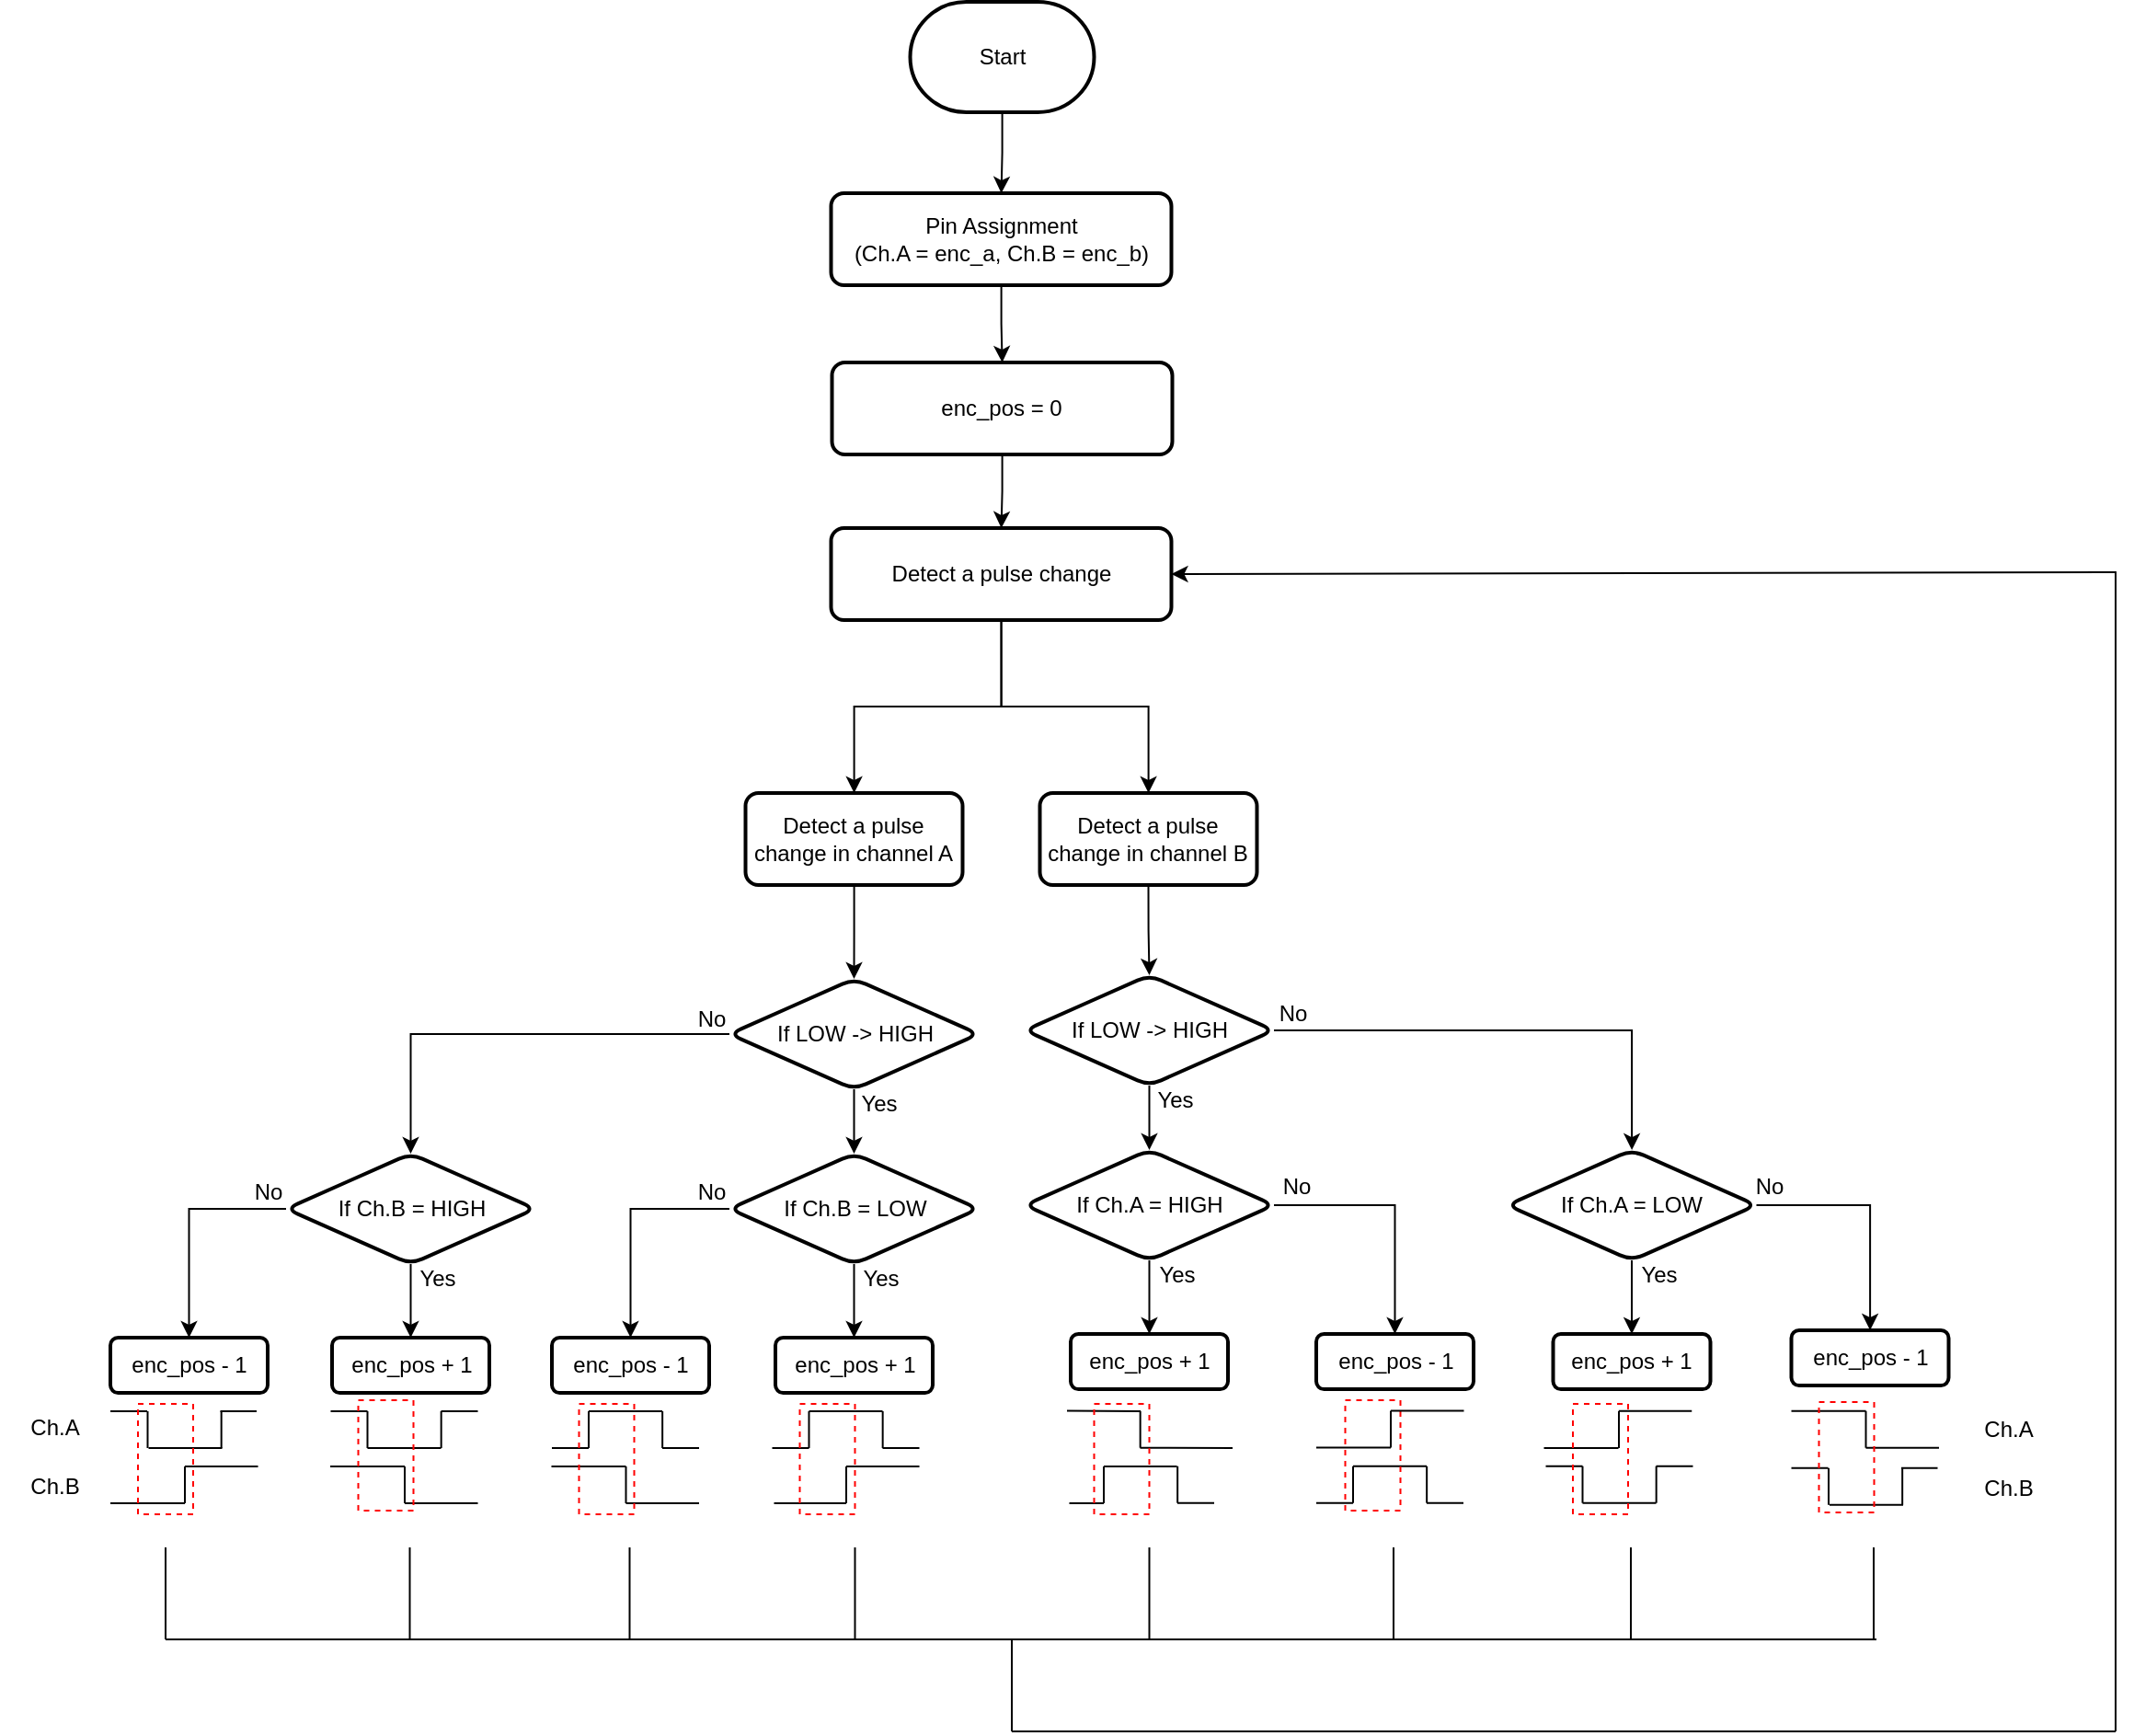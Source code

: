 <mxfile version="20.2.3" type="device"><diagram id="sDw49PolsXItmQK20ZOK" name="Page-1"><mxGraphModel dx="2722" dy="1387" grid="1" gridSize="10" guides="1" tooltips="1" connect="1" arrows="1" fold="1" page="1" pageScale="1" pageWidth="670" pageHeight="730" math="0" shadow="0"><root><mxCell id="0"/><mxCell id="1" parent="0"/><mxCell id="Zo-17CyVmESknFV-1zH2-1" value="" style="edgeStyle=orthogonalEdgeStyle;rounded=0;orthogonalLoop=1;jettySize=auto;html=1;" edge="1" parent="1" source="Zo-17CyVmESknFV-1zH2-2" target="Zo-17CyVmESknFV-1zH2-3"><mxGeometry relative="1" as="geometry"/></mxCell><mxCell id="Zo-17CyVmESknFV-1zH2-2" value="Start" style="strokeWidth=2;html=1;shape=mxgraph.flowchart.terminator;whiteSpace=wrap;" vertex="1" parent="1"><mxGeometry x="-55.25" y="30" width="100" height="60" as="geometry"/></mxCell><mxCell id="Zo-17CyVmESknFV-1zH2-138" value="" style="edgeStyle=orthogonalEdgeStyle;rounded=0;orthogonalLoop=1;jettySize=auto;html=1;" edge="1" parent="1" source="Zo-17CyVmESknFV-1zH2-3" target="Zo-17CyVmESknFV-1zH2-137"><mxGeometry relative="1" as="geometry"/></mxCell><mxCell id="Zo-17CyVmESknFV-1zH2-3" value="Pin Assignment&lt;br&gt;(Ch.A = enc_a, Ch.B = enc_b)" style="rounded=1;whiteSpace=wrap;html=1;absoluteArcSize=1;arcSize=14;strokeWidth=2;" vertex="1" parent="1"><mxGeometry x="-98.25" y="134" width="185" height="50" as="geometry"/></mxCell><mxCell id="Zo-17CyVmESknFV-1zH2-10" value="" style="edgeStyle=orthogonalEdgeStyle;rounded=0;orthogonalLoop=1;jettySize=auto;html=1;" edge="1" parent="1" source="Zo-17CyVmESknFV-1zH2-4" target="Zo-17CyVmESknFV-1zH2-9"><mxGeometry relative="1" as="geometry"/></mxCell><mxCell id="Zo-17CyVmESknFV-1zH2-4" value="Detect a pulse change in channel A" style="rounded=1;whiteSpace=wrap;html=1;absoluteArcSize=1;arcSize=14;strokeWidth=2;" vertex="1" parent="1"><mxGeometry x="-144.75" y="460" width="118" height="50" as="geometry"/></mxCell><mxCell id="Zo-17CyVmESknFV-1zH2-133" style="edgeStyle=orthogonalEdgeStyle;rounded=0;orthogonalLoop=1;jettySize=auto;html=1;exitX=0.5;exitY=1;exitDx=0;exitDy=0;entryX=0.5;entryY=0;entryDx=0;entryDy=0;" edge="1" parent="1" source="Zo-17CyVmESknFV-1zH2-6" target="Zo-17CyVmESknFV-1zH2-77"><mxGeometry relative="1" as="geometry"/></mxCell><mxCell id="Zo-17CyVmESknFV-1zH2-6" value="Detect a pulse change in channel B" style="rounded=1;whiteSpace=wrap;html=1;absoluteArcSize=1;arcSize=14;strokeWidth=2;" vertex="1" parent="1"><mxGeometry x="15.25" y="460" width="118" height="50" as="geometry"/></mxCell><mxCell id="Zo-17CyVmESknFV-1zH2-14" value="" style="edgeStyle=orthogonalEdgeStyle;rounded=0;orthogonalLoop=1;jettySize=auto;html=1;" edge="1" parent="1" source="Zo-17CyVmESknFV-1zH2-9" target="Zo-17CyVmESknFV-1zH2-13"><mxGeometry relative="1" as="geometry"/></mxCell><mxCell id="Zo-17CyVmESknFV-1zH2-28" style="edgeStyle=orthogonalEdgeStyle;rounded=0;orthogonalLoop=1;jettySize=auto;html=1;exitX=0;exitY=0.5;exitDx=0;exitDy=0;" edge="1" parent="1" source="Zo-17CyVmESknFV-1zH2-9" target="Zo-17CyVmESknFV-1zH2-23"><mxGeometry relative="1" as="geometry"/></mxCell><mxCell id="Zo-17CyVmESknFV-1zH2-9" value="If LOW -&amp;gt; HIGH&lt;br&gt;" style="rhombus;whiteSpace=wrap;html=1;rounded=1;arcSize=14;strokeWidth=2;" vertex="1" parent="1"><mxGeometry x="-153.5" y="561" width="135.5" height="60" as="geometry"/></mxCell><mxCell id="Zo-17CyVmESknFV-1zH2-16" value="" style="edgeStyle=orthogonalEdgeStyle;rounded=0;orthogonalLoop=1;jettySize=auto;html=1;" edge="1" parent="1" source="Zo-17CyVmESknFV-1zH2-13" target="Zo-17CyVmESknFV-1zH2-15"><mxGeometry relative="1" as="geometry"/></mxCell><mxCell id="Zo-17CyVmESknFV-1zH2-18" style="edgeStyle=orthogonalEdgeStyle;rounded=0;orthogonalLoop=1;jettySize=auto;html=1;exitX=0;exitY=0.5;exitDx=0;exitDy=0;" edge="1" parent="1" source="Zo-17CyVmESknFV-1zH2-13" target="Zo-17CyVmESknFV-1zH2-17"><mxGeometry relative="1" as="geometry"/></mxCell><mxCell id="Zo-17CyVmESknFV-1zH2-13" value="If Ch.B = LOW" style="rhombus;whiteSpace=wrap;html=1;rounded=1;arcSize=14;strokeWidth=2;" vertex="1" parent="1"><mxGeometry x="-153.5" y="656" width="135.5" height="60" as="geometry"/></mxCell><mxCell id="Zo-17CyVmESknFV-1zH2-15" value="enc_pos + 1" style="whiteSpace=wrap;html=1;rounded=1;arcSize=14;strokeWidth=2;" vertex="1" parent="1"><mxGeometry x="-128.5" y="756" width="85.5" height="30" as="geometry"/></mxCell><mxCell id="Zo-17CyVmESknFV-1zH2-17" value="enc_pos - 1" style="whiteSpace=wrap;html=1;rounded=1;arcSize=14;strokeWidth=2;" vertex="1" parent="1"><mxGeometry x="-250" y="756" width="85.5" height="30" as="geometry"/></mxCell><mxCell id="Zo-17CyVmESknFV-1zH2-19" value="Yes" style="text;html=1;strokeColor=none;fillColor=none;align=center;verticalAlign=middle;whiteSpace=wrap;rounded=0;" vertex="1" parent="1"><mxGeometry x="-101" y="709" width="60" height="30" as="geometry"/></mxCell><mxCell id="Zo-17CyVmESknFV-1zH2-20" value="No" style="text;html=1;strokeColor=none;fillColor=none;align=center;verticalAlign=middle;whiteSpace=wrap;rounded=0;" vertex="1" parent="1"><mxGeometry x="-193.25" y="662" width="60" height="30" as="geometry"/></mxCell><mxCell id="Zo-17CyVmESknFV-1zH2-21" value="" style="edgeStyle=orthogonalEdgeStyle;rounded=0;orthogonalLoop=1;jettySize=auto;html=1;" edge="1" parent="1" source="Zo-17CyVmESknFV-1zH2-23" target="Zo-17CyVmESknFV-1zH2-24"><mxGeometry relative="1" as="geometry"/></mxCell><mxCell id="Zo-17CyVmESknFV-1zH2-22" style="edgeStyle=orthogonalEdgeStyle;rounded=0;orthogonalLoop=1;jettySize=auto;html=1;exitX=0;exitY=0.5;exitDx=0;exitDy=0;" edge="1" parent="1" source="Zo-17CyVmESknFV-1zH2-23" target="Zo-17CyVmESknFV-1zH2-25"><mxGeometry relative="1" as="geometry"/></mxCell><mxCell id="Zo-17CyVmESknFV-1zH2-23" value="If Ch.B = HIGH" style="rhombus;whiteSpace=wrap;html=1;rounded=1;arcSize=14;strokeWidth=2;" vertex="1" parent="1"><mxGeometry x="-394.5" y="656" width="135.5" height="60" as="geometry"/></mxCell><mxCell id="Zo-17CyVmESknFV-1zH2-24" value="enc_pos + 1" style="whiteSpace=wrap;html=1;rounded=1;arcSize=14;strokeWidth=2;" vertex="1" parent="1"><mxGeometry x="-369.5" y="756" width="85.5" height="30" as="geometry"/></mxCell><mxCell id="Zo-17CyVmESknFV-1zH2-25" value="enc_pos - 1" style="whiteSpace=wrap;html=1;rounded=1;arcSize=14;strokeWidth=2;" vertex="1" parent="1"><mxGeometry x="-490" y="756" width="85.5" height="30" as="geometry"/></mxCell><mxCell id="Zo-17CyVmESknFV-1zH2-26" value="Yes" style="text;html=1;strokeColor=none;fillColor=none;align=center;verticalAlign=middle;whiteSpace=wrap;rounded=0;" vertex="1" parent="1"><mxGeometry x="-342" y="709" width="60" height="30" as="geometry"/></mxCell><mxCell id="Zo-17CyVmESknFV-1zH2-27" value="No" style="text;html=1;strokeColor=none;fillColor=none;align=center;verticalAlign=middle;whiteSpace=wrap;rounded=0;" vertex="1" parent="1"><mxGeometry x="-434.25" y="662" width="60" height="30" as="geometry"/></mxCell><mxCell id="Zo-17CyVmESknFV-1zH2-31" value="" style="endArrow=none;html=1;rounded=0;" edge="1" parent="1"><mxGeometry width="50" height="50" relative="1" as="geometry"><mxPoint x="-110.25" y="816" as="sourcePoint"/><mxPoint x="-110.25" y="796" as="targetPoint"/></mxGeometry></mxCell><mxCell id="Zo-17CyVmESknFV-1zH2-32" value="" style="endArrow=none;html=1;rounded=0;" edge="1" parent="1"><mxGeometry width="50" height="50" relative="1" as="geometry"><mxPoint x="-70.25" y="796" as="sourcePoint"/><mxPoint x="-110.25" y="796" as="targetPoint"/></mxGeometry></mxCell><mxCell id="Zo-17CyVmESknFV-1zH2-33" value="Yes" style="text;html=1;strokeColor=none;fillColor=none;align=center;verticalAlign=middle;whiteSpace=wrap;rounded=0;" vertex="1" parent="1"><mxGeometry x="-102" y="614" width="60" height="30" as="geometry"/></mxCell><mxCell id="Zo-17CyVmESknFV-1zH2-34" value="No" style="text;html=1;strokeColor=none;fillColor=none;align=center;verticalAlign=middle;whiteSpace=wrap;rounded=0;" vertex="1" parent="1"><mxGeometry x="-193.25" y="568" width="60" height="30" as="geometry"/></mxCell><mxCell id="Zo-17CyVmESknFV-1zH2-35" value="" style="endArrow=none;html=1;rounded=0;" edge="1" parent="1"><mxGeometry width="50" height="50" relative="1" as="geometry"><mxPoint x="-130.25" y="816" as="sourcePoint"/><mxPoint x="-110.25" y="816" as="targetPoint"/></mxGeometry></mxCell><mxCell id="Zo-17CyVmESknFV-1zH2-36" value="" style="endArrow=none;html=1;rounded=0;" edge="1" parent="1"><mxGeometry width="50" height="50" relative="1" as="geometry"><mxPoint x="-90" y="846" as="sourcePoint"/><mxPoint x="-90" y="826" as="targetPoint"/></mxGeometry></mxCell><mxCell id="Zo-17CyVmESknFV-1zH2-37" value="" style="endArrow=none;html=1;rounded=0;" edge="1" parent="1"><mxGeometry width="50" height="50" relative="1" as="geometry"><mxPoint x="-50.25" y="826" as="sourcePoint"/><mxPoint x="-90" y="826" as="targetPoint"/></mxGeometry></mxCell><mxCell id="Zo-17CyVmESknFV-1zH2-38" value="" style="endArrow=none;html=1;rounded=0;" edge="1" parent="1"><mxGeometry width="50" height="50" relative="1" as="geometry"><mxPoint x="-129.25" y="846" as="sourcePoint"/><mxPoint x="-90" y="846" as="targetPoint"/></mxGeometry></mxCell><mxCell id="Zo-17CyVmESknFV-1zH2-39" value="" style="endArrow=none;html=1;rounded=0;" edge="1" parent="1"><mxGeometry width="50" height="50" relative="1" as="geometry"><mxPoint x="-70.17" y="816" as="sourcePoint"/><mxPoint x="-70.17" y="796" as="targetPoint"/></mxGeometry></mxCell><mxCell id="Zo-17CyVmESknFV-1zH2-40" value="" style="endArrow=none;html=1;rounded=0;" edge="1" parent="1"><mxGeometry width="50" height="50" relative="1" as="geometry"><mxPoint x="-70.25" y="816" as="sourcePoint"/><mxPoint x="-50.25" y="816" as="targetPoint"/></mxGeometry></mxCell><mxCell id="Zo-17CyVmESknFV-1zH2-44" value="" style="rounded=0;whiteSpace=wrap;html=1;dashed=1;strokeColor=#FF0000;fillColor=none;" vertex="1" parent="1"><mxGeometry x="-115.25" y="792" width="30" height="60" as="geometry"/></mxCell><mxCell id="Zo-17CyVmESknFV-1zH2-45" value="" style="endArrow=none;html=1;rounded=0;" edge="1" parent="1"><mxGeometry width="50" height="50" relative="1" as="geometry"><mxPoint x="-230" y="816.0" as="sourcePoint"/><mxPoint x="-230" y="796.0" as="targetPoint"/></mxGeometry></mxCell><mxCell id="Zo-17CyVmESknFV-1zH2-46" value="" style="endArrow=none;html=1;rounded=0;" edge="1" parent="1"><mxGeometry width="50" height="50" relative="1" as="geometry"><mxPoint x="-190" y="796.0" as="sourcePoint"/><mxPoint x="-230" y="796.0" as="targetPoint"/></mxGeometry></mxCell><mxCell id="Zo-17CyVmESknFV-1zH2-47" value="" style="endArrow=none;html=1;rounded=0;" edge="1" parent="1"><mxGeometry width="50" height="50" relative="1" as="geometry"><mxPoint x="-250" y="816.0" as="sourcePoint"/><mxPoint x="-230" y="816.0" as="targetPoint"/></mxGeometry></mxCell><mxCell id="Zo-17CyVmESknFV-1zH2-48" value="" style="endArrow=none;html=1;rounded=0;" edge="1" parent="1"><mxGeometry width="50" height="50" relative="1" as="geometry"><mxPoint x="-209.75" y="846.0" as="sourcePoint"/><mxPoint x="-209.75" y="826.0" as="targetPoint"/></mxGeometry></mxCell><mxCell id="Zo-17CyVmESknFV-1zH2-49" value="" style="endArrow=none;html=1;rounded=0;" edge="1" parent="1"><mxGeometry width="50" height="50" relative="1" as="geometry"><mxPoint x="-170" y="846.0" as="sourcePoint"/><mxPoint x="-209.75" y="846.0" as="targetPoint"/></mxGeometry></mxCell><mxCell id="Zo-17CyVmESknFV-1zH2-50" value="" style="endArrow=none;html=1;rounded=0;" edge="1" parent="1"><mxGeometry width="50" height="50" relative="1" as="geometry"><mxPoint x="-250.25" y="826" as="sourcePoint"/><mxPoint x="-209.75" y="826.0" as="targetPoint"/></mxGeometry></mxCell><mxCell id="Zo-17CyVmESknFV-1zH2-51" value="" style="endArrow=none;html=1;rounded=0;" edge="1" parent="1"><mxGeometry width="50" height="50" relative="1" as="geometry"><mxPoint x="-189.92" y="816.0" as="sourcePoint"/><mxPoint x="-189.92" y="796.0" as="targetPoint"/></mxGeometry></mxCell><mxCell id="Zo-17CyVmESknFV-1zH2-52" value="" style="endArrow=none;html=1;rounded=0;" edge="1" parent="1"><mxGeometry width="50" height="50" relative="1" as="geometry"><mxPoint x="-190" y="816.0" as="sourcePoint"/><mxPoint x="-170" y="816.0" as="targetPoint"/></mxGeometry></mxCell><mxCell id="Zo-17CyVmESknFV-1zH2-53" value="" style="rounded=0;whiteSpace=wrap;html=1;dashed=1;strokeColor=#FF0000;fillColor=none;" vertex="1" parent="1"><mxGeometry x="-235.25" y="792" width="30" height="60" as="geometry"/></mxCell><mxCell id="Zo-17CyVmESknFV-1zH2-55" value="" style="endArrow=none;html=1;rounded=0;" edge="1" parent="1"><mxGeometry width="50" height="50" relative="1" as="geometry"><mxPoint x="-350.25" y="816.0" as="sourcePoint"/><mxPoint x="-350.25" y="796.0" as="targetPoint"/></mxGeometry></mxCell><mxCell id="Zo-17CyVmESknFV-1zH2-56" value="" style="endArrow=none;html=1;rounded=0;" edge="1" parent="1"><mxGeometry width="50" height="50" relative="1" as="geometry"><mxPoint x="-310.25" y="816.0" as="sourcePoint"/><mxPoint x="-350.25" y="816.0" as="targetPoint"/></mxGeometry></mxCell><mxCell id="Zo-17CyVmESknFV-1zH2-57" value="" style="endArrow=none;html=1;rounded=0;" edge="1" parent="1"><mxGeometry width="50" height="50" relative="1" as="geometry"><mxPoint x="-370.25" y="796.0" as="sourcePoint"/><mxPoint x="-350.25" y="796.0" as="targetPoint"/></mxGeometry></mxCell><mxCell id="Zo-17CyVmESknFV-1zH2-58" value="" style="endArrow=none;html=1;rounded=0;" edge="1" parent="1"><mxGeometry width="50" height="50" relative="1" as="geometry"><mxPoint x="-330" y="846.0" as="sourcePoint"/><mxPoint x="-330" y="826.0" as="targetPoint"/></mxGeometry></mxCell><mxCell id="Zo-17CyVmESknFV-1zH2-59" value="" style="endArrow=none;html=1;rounded=0;" edge="1" parent="1"><mxGeometry width="50" height="50" relative="1" as="geometry"><mxPoint x="-290.25" y="846.0" as="sourcePoint"/><mxPoint x="-330" y="846.0" as="targetPoint"/></mxGeometry></mxCell><mxCell id="Zo-17CyVmESknFV-1zH2-60" value="" style="endArrow=none;html=1;rounded=0;" edge="1" parent="1"><mxGeometry width="50" height="50" relative="1" as="geometry"><mxPoint x="-370.5" y="826.0" as="sourcePoint"/><mxPoint x="-330" y="826.0" as="targetPoint"/></mxGeometry></mxCell><mxCell id="Zo-17CyVmESknFV-1zH2-61" value="" style="endArrow=none;html=1;rounded=0;" edge="1" parent="1"><mxGeometry width="50" height="50" relative="1" as="geometry"><mxPoint x="-310.17" y="816.0" as="sourcePoint"/><mxPoint x="-310.17" y="796.0" as="targetPoint"/></mxGeometry></mxCell><mxCell id="Zo-17CyVmESknFV-1zH2-62" value="" style="endArrow=none;html=1;rounded=0;" edge="1" parent="1"><mxGeometry width="50" height="50" relative="1" as="geometry"><mxPoint x="-310.25" y="796.0" as="sourcePoint"/><mxPoint x="-290.25" y="796.0" as="targetPoint"/></mxGeometry></mxCell><mxCell id="Zo-17CyVmESknFV-1zH2-63" value="" style="rounded=0;whiteSpace=wrap;html=1;dashed=1;strokeColor=#FF0000;fillColor=none;" vertex="1" parent="1"><mxGeometry x="-355.25" y="790" width="30" height="60" as="geometry"/></mxCell><mxCell id="Zo-17CyVmESknFV-1zH2-64" value="" style="endArrow=none;html=1;rounded=0;" edge="1" parent="1"><mxGeometry width="50" height="50" relative="1" as="geometry"><mxPoint x="-469.75" y="816.0" as="sourcePoint"/><mxPoint x="-469.75" y="796.0" as="targetPoint"/></mxGeometry></mxCell><mxCell id="Zo-17CyVmESknFV-1zH2-65" value="" style="endArrow=none;html=1;rounded=0;" edge="1" parent="1"><mxGeometry width="50" height="50" relative="1" as="geometry"><mxPoint x="-429.25" y="816.0" as="sourcePoint"/><mxPoint x="-469.25" y="816.0" as="targetPoint"/></mxGeometry></mxCell><mxCell id="Zo-17CyVmESknFV-1zH2-66" value="" style="endArrow=none;html=1;rounded=0;" edge="1" parent="1"><mxGeometry width="50" height="50" relative="1" as="geometry"><mxPoint x="-490" y="796.0" as="sourcePoint"/><mxPoint x="-470" y="796.0" as="targetPoint"/></mxGeometry></mxCell><mxCell id="Zo-17CyVmESknFV-1zH2-67" value="" style="endArrow=none;html=1;rounded=0;" edge="1" parent="1"><mxGeometry width="50" height="50" relative="1" as="geometry"><mxPoint x="-449.5" y="846.0" as="sourcePoint"/><mxPoint x="-449.5" y="826.0" as="targetPoint"/></mxGeometry></mxCell><mxCell id="Zo-17CyVmESknFV-1zH2-68" value="" style="endArrow=none;html=1;rounded=0;" edge="1" parent="1"><mxGeometry width="50" height="50" relative="1" as="geometry"><mxPoint x="-409.75" y="826.0" as="sourcePoint"/><mxPoint x="-449.5" y="826.0" as="targetPoint"/></mxGeometry></mxCell><mxCell id="Zo-17CyVmESknFV-1zH2-69" value="" style="endArrow=none;html=1;rounded=0;" edge="1" parent="1"><mxGeometry width="50" height="50" relative="1" as="geometry"><mxPoint x="-490" y="846.0" as="sourcePoint"/><mxPoint x="-449.5" y="846.0" as="targetPoint"/></mxGeometry></mxCell><mxCell id="Zo-17CyVmESknFV-1zH2-70" value="" style="endArrow=none;html=1;rounded=0;" edge="1" parent="1"><mxGeometry width="50" height="50" relative="1" as="geometry"><mxPoint x="-429.67" y="816.0" as="sourcePoint"/><mxPoint x="-429.67" y="796.0" as="targetPoint"/></mxGeometry></mxCell><mxCell id="Zo-17CyVmESknFV-1zH2-71" value="" style="endArrow=none;html=1;rounded=0;" edge="1" parent="1"><mxGeometry width="50" height="50" relative="1" as="geometry"><mxPoint x="-430.25" y="796" as="sourcePoint"/><mxPoint x="-410.5" y="796.0" as="targetPoint"/></mxGeometry></mxCell><mxCell id="Zo-17CyVmESknFV-1zH2-72" value="" style="rounded=0;whiteSpace=wrap;html=1;dashed=1;strokeColor=#FF0000;fillColor=none;" vertex="1" parent="1"><mxGeometry x="-475" y="792" width="30" height="60" as="geometry"/></mxCell><mxCell id="Zo-17CyVmESknFV-1zH2-73" value="Ch.A" style="text;html=1;strokeColor=none;fillColor=none;align=center;verticalAlign=middle;whiteSpace=wrap;rounded=0;dashed=1;" vertex="1" parent="1"><mxGeometry x="-550" y="790" width="60" height="30" as="geometry"/></mxCell><mxCell id="Zo-17CyVmESknFV-1zH2-74" value="Ch.B" style="text;html=1;strokeColor=none;fillColor=none;align=center;verticalAlign=middle;whiteSpace=wrap;rounded=0;dashed=1;" vertex="1" parent="1"><mxGeometry x="-550" y="822" width="60" height="30" as="geometry"/></mxCell><mxCell id="Zo-17CyVmESknFV-1zH2-75" value="" style="edgeStyle=orthogonalEdgeStyle;rounded=0;orthogonalLoop=1;jettySize=auto;html=1;" edge="1" parent="1" source="Zo-17CyVmESknFV-1zH2-77" target="Zo-17CyVmESknFV-1zH2-80"><mxGeometry relative="1" as="geometry"/></mxCell><mxCell id="Zo-17CyVmESknFV-1zH2-76" style="edgeStyle=orthogonalEdgeStyle;rounded=0;orthogonalLoop=1;jettySize=auto;html=1;exitX=1;exitY=0.5;exitDx=0;exitDy=0;" edge="1" parent="1" source="Zo-17CyVmESknFV-1zH2-77" target="Zo-17CyVmESknFV-1zH2-87"><mxGeometry relative="1" as="geometry"><mxPoint x="205.25" y="589" as="sourcePoint"/></mxGeometry></mxCell><mxCell id="Zo-17CyVmESknFV-1zH2-77" value="If LOW -&amp;gt; HIGH&lt;br&gt;" style="rhombus;whiteSpace=wrap;html=1;rounded=1;arcSize=14;strokeWidth=2;" vertex="1" parent="1"><mxGeometry x="7" y="559" width="135.5" height="60" as="geometry"/></mxCell><mxCell id="Zo-17CyVmESknFV-1zH2-78" value="" style="edgeStyle=orthogonalEdgeStyle;rounded=0;orthogonalLoop=1;jettySize=auto;html=1;" edge="1" parent="1" source="Zo-17CyVmESknFV-1zH2-80" target="Zo-17CyVmESknFV-1zH2-81"><mxGeometry relative="1" as="geometry"/></mxCell><mxCell id="Zo-17CyVmESknFV-1zH2-79" style="edgeStyle=orthogonalEdgeStyle;rounded=0;orthogonalLoop=1;jettySize=auto;html=1;exitX=1;exitY=0.5;exitDx=0;exitDy=0;" edge="1" parent="1" source="Zo-17CyVmESknFV-1zH2-80" target="Zo-17CyVmESknFV-1zH2-82"><mxGeometry relative="1" as="geometry"><mxPoint x="262" y="684" as="sourcePoint"/></mxGeometry></mxCell><mxCell id="Zo-17CyVmESknFV-1zH2-80" value="If Ch.A = HIGH" style="rhombus;whiteSpace=wrap;html=1;rounded=1;arcSize=14;strokeWidth=2;" vertex="1" parent="1"><mxGeometry x="7" y="654" width="135.5" height="60" as="geometry"/></mxCell><mxCell id="Zo-17CyVmESknFV-1zH2-81" value="enc_pos + 1" style="whiteSpace=wrap;html=1;rounded=1;arcSize=14;strokeWidth=2;" vertex="1" parent="1"><mxGeometry x="32" y="754" width="85.5" height="30" as="geometry"/></mxCell><mxCell id="Zo-17CyVmESknFV-1zH2-82" value="enc_pos - 1" style="whiteSpace=wrap;html=1;rounded=1;arcSize=14;strokeWidth=2;" vertex="1" parent="1"><mxGeometry x="165.5" y="754" width="85.5" height="30" as="geometry"/></mxCell><mxCell id="Zo-17CyVmESknFV-1zH2-83" value="Yes" style="text;html=1;strokeColor=none;fillColor=none;align=center;verticalAlign=middle;whiteSpace=wrap;rounded=0;" vertex="1" parent="1"><mxGeometry x="59.5" y="707" width="60" height="30" as="geometry"/></mxCell><mxCell id="Zo-17CyVmESknFV-1zH2-84" value="No" style="text;html=1;strokeColor=none;fillColor=none;align=center;verticalAlign=middle;whiteSpace=wrap;rounded=0;" vertex="1" parent="1"><mxGeometry x="125.25" y="659" width="60" height="30" as="geometry"/></mxCell><mxCell id="Zo-17CyVmESknFV-1zH2-85" value="" style="edgeStyle=orthogonalEdgeStyle;rounded=0;orthogonalLoop=1;jettySize=auto;html=1;" edge="1" parent="1" source="Zo-17CyVmESknFV-1zH2-87" target="Zo-17CyVmESknFV-1zH2-88"><mxGeometry relative="1" as="geometry"/></mxCell><mxCell id="Zo-17CyVmESknFV-1zH2-86" style="edgeStyle=orthogonalEdgeStyle;rounded=0;orthogonalLoop=1;jettySize=auto;html=1;exitX=1;exitY=0.5;exitDx=0;exitDy=0;" edge="1" parent="1" source="Zo-17CyVmESknFV-1zH2-87" target="Zo-17CyVmESknFV-1zH2-89"><mxGeometry relative="1" as="geometry"><mxPoint x="519.25" y="682" as="sourcePoint"/></mxGeometry></mxCell><mxCell id="Zo-17CyVmESknFV-1zH2-87" value="If Ch.A = LOW" style="rhombus;whiteSpace=wrap;html=1;rounded=1;arcSize=14;strokeWidth=2;" vertex="1" parent="1"><mxGeometry x="269.25" y="654" width="135.5" height="60" as="geometry"/></mxCell><mxCell id="Zo-17CyVmESknFV-1zH2-88" value="enc_pos + 1" style="whiteSpace=wrap;html=1;rounded=1;arcSize=14;strokeWidth=2;" vertex="1" parent="1"><mxGeometry x="294.25" y="754" width="85.5" height="30" as="geometry"/></mxCell><mxCell id="Zo-17CyVmESknFV-1zH2-89" value="enc_pos - 1" style="whiteSpace=wrap;html=1;rounded=1;arcSize=14;strokeWidth=2;" vertex="1" parent="1"><mxGeometry x="423.75" y="752" width="85.5" height="30" as="geometry"/></mxCell><mxCell id="Zo-17CyVmESknFV-1zH2-90" value="Yes" style="text;html=1;strokeColor=none;fillColor=none;align=center;verticalAlign=middle;whiteSpace=wrap;rounded=0;" vertex="1" parent="1"><mxGeometry x="321.75" y="707" width="60" height="30" as="geometry"/></mxCell><mxCell id="Zo-17CyVmESknFV-1zH2-91" value="No" style="text;html=1;strokeColor=none;fillColor=none;align=center;verticalAlign=middle;whiteSpace=wrap;rounded=0;" vertex="1" parent="1"><mxGeometry x="381.75" y="659" width="60" height="30" as="geometry"/></mxCell><mxCell id="Zo-17CyVmESknFV-1zH2-93" value="" style="endArrow=none;html=1;rounded=0;" edge="1" parent="1"><mxGeometry width="50" height="50" relative="1" as="geometry"><mxPoint x="70" y="796" as="sourcePoint"/><mxPoint x="30.0" y="795.72" as="targetPoint"/></mxGeometry></mxCell><mxCell id="Zo-17CyVmESknFV-1zH2-94" value="Yes" style="text;html=1;strokeColor=none;fillColor=none;align=center;verticalAlign=middle;whiteSpace=wrap;rounded=0;" vertex="1" parent="1"><mxGeometry x="58.5" y="612" width="60" height="30" as="geometry"/></mxCell><mxCell id="Zo-17CyVmESknFV-1zH2-95" value="No" style="text;html=1;strokeColor=none;fillColor=none;align=center;verticalAlign=middle;whiteSpace=wrap;rounded=0;" vertex="1" parent="1"><mxGeometry x="123.25" y="565" width="60" height="30" as="geometry"/></mxCell><mxCell id="Zo-17CyVmESknFV-1zH2-97" value="" style="endArrow=none;html=1;rounded=0;" edge="1" parent="1"><mxGeometry width="50" height="50" relative="1" as="geometry"><mxPoint x="50" y="846" as="sourcePoint"/><mxPoint x="50" y="826" as="targetPoint"/></mxGeometry></mxCell><mxCell id="Zo-17CyVmESknFV-1zH2-98" value="" style="endArrow=none;html=1;rounded=0;" edge="1" parent="1"><mxGeometry width="50" height="50" relative="1" as="geometry"><mxPoint x="89.75" y="826" as="sourcePoint"/><mxPoint x="50" y="826" as="targetPoint"/></mxGeometry></mxCell><mxCell id="Zo-17CyVmESknFV-1zH2-99" value="" style="endArrow=none;html=1;rounded=0;" edge="1" parent="1"><mxGeometry width="50" height="50" relative="1" as="geometry"><mxPoint x="31.25" y="846" as="sourcePoint"/><mxPoint x="50" y="846" as="targetPoint"/></mxGeometry></mxCell><mxCell id="Zo-17CyVmESknFV-1zH2-100" value="" style="endArrow=none;html=1;rounded=0;" edge="1" parent="1"><mxGeometry width="50" height="50" relative="1" as="geometry"><mxPoint x="69.83" y="815.86" as="sourcePoint"/><mxPoint x="69.83" y="795.86" as="targetPoint"/></mxGeometry></mxCell><mxCell id="Zo-17CyVmESknFV-1zH2-101" value="" style="endArrow=none;html=1;rounded=0;" edge="1" parent="1"><mxGeometry width="50" height="50" relative="1" as="geometry"><mxPoint x="69.75" y="815.86" as="sourcePoint"/><mxPoint x="120" y="816" as="targetPoint"/></mxGeometry></mxCell><mxCell id="Zo-17CyVmESknFV-1zH2-102" value="" style="rounded=0;whiteSpace=wrap;html=1;dashed=1;strokeColor=#FF0000;fillColor=none;" vertex="1" parent="1"><mxGeometry x="44.75" y="792" width="30" height="60" as="geometry"/></mxCell><mxCell id="Zo-17CyVmESknFV-1zH2-103" value="" style="endArrow=none;html=1;rounded=0;" edge="1" parent="1"><mxGeometry width="50" height="50" relative="1" as="geometry"><mxPoint x="185.5" y="845.86" as="sourcePoint"/><mxPoint x="185.5" y="825.86" as="targetPoint"/></mxGeometry></mxCell><mxCell id="Zo-17CyVmESknFV-1zH2-104" value="" style="endArrow=none;html=1;rounded=0;" edge="1" parent="1"><mxGeometry width="50" height="50" relative="1" as="geometry"><mxPoint x="225.5" y="825.86" as="sourcePoint"/><mxPoint x="185.5" y="825.86" as="targetPoint"/></mxGeometry></mxCell><mxCell id="Zo-17CyVmESknFV-1zH2-105" value="" style="endArrow=none;html=1;rounded=0;" edge="1" parent="1"><mxGeometry width="50" height="50" relative="1" as="geometry"><mxPoint x="165.5" y="845.86" as="sourcePoint"/><mxPoint x="185.5" y="845.86" as="targetPoint"/></mxGeometry></mxCell><mxCell id="Zo-17CyVmESknFV-1zH2-106" value="" style="endArrow=none;html=1;rounded=0;" edge="1" parent="1"><mxGeometry width="50" height="50" relative="1" as="geometry"><mxPoint x="464.25" y="815.87" as="sourcePoint"/><mxPoint x="464.25" y="795.87" as="targetPoint"/></mxGeometry></mxCell><mxCell id="Zo-17CyVmESknFV-1zH2-107" value="" style="endArrow=none;html=1;rounded=0;" edge="1" parent="1"><mxGeometry width="50" height="50" relative="1" as="geometry"><mxPoint x="504" y="815.87" as="sourcePoint"/><mxPoint x="464.25" y="815.87" as="targetPoint"/></mxGeometry></mxCell><mxCell id="Zo-17CyVmESknFV-1zH2-108" value="" style="endArrow=none;html=1;rounded=0;" edge="1" parent="1"><mxGeometry width="50" height="50" relative="1" as="geometry"><mxPoint x="423.75" y="795.87" as="sourcePoint"/><mxPoint x="464.25" y="795.87" as="targetPoint"/></mxGeometry></mxCell><mxCell id="Zo-17CyVmESknFV-1zH2-109" value="" style="endArrow=none;html=1;rounded=0;" edge="1" parent="1"><mxGeometry width="50" height="50" relative="1" as="geometry"><mxPoint x="225.58" y="845.86" as="sourcePoint"/><mxPoint x="225.58" y="825.86" as="targetPoint"/></mxGeometry></mxCell><mxCell id="Zo-17CyVmESknFV-1zH2-110" value="" style="endArrow=none;html=1;rounded=0;" edge="1" parent="1"><mxGeometry width="50" height="50" relative="1" as="geometry"><mxPoint x="225.5" y="845.86" as="sourcePoint"/><mxPoint x="245.5" y="845.86" as="targetPoint"/></mxGeometry></mxCell><mxCell id="Zo-17CyVmESknFV-1zH2-111" value="" style="rounded=0;whiteSpace=wrap;html=1;dashed=1;strokeColor=#FF0000;fillColor=none;" vertex="1" parent="1"><mxGeometry x="181.25" y="790" width="30" height="60" as="geometry"/></mxCell><mxCell id="Zo-17CyVmESknFV-1zH2-112" value="" style="endArrow=none;html=1;rounded=0;" edge="1" parent="1"><mxGeometry width="50" height="50" relative="1" as="geometry"><mxPoint x="310.25" y="845.86" as="sourcePoint"/><mxPoint x="310.25" y="825.86" as="targetPoint"/></mxGeometry></mxCell><mxCell id="Zo-17CyVmESknFV-1zH2-113" value="" style="endArrow=none;html=1;rounded=0;" edge="1" parent="1"><mxGeometry width="50" height="50" relative="1" as="geometry"><mxPoint x="350.25" y="845.86" as="sourcePoint"/><mxPoint x="310.25" y="845.86" as="targetPoint"/></mxGeometry></mxCell><mxCell id="Zo-17CyVmESknFV-1zH2-114" value="" style="endArrow=none;html=1;rounded=0;" edge="1" parent="1"><mxGeometry width="50" height="50" relative="1" as="geometry"><mxPoint x="290.25" y="825.86" as="sourcePoint"/><mxPoint x="310.25" y="825.86" as="targetPoint"/></mxGeometry></mxCell><mxCell id="Zo-17CyVmESknFV-1zH2-115" value="" style="endArrow=none;html=1;rounded=0;" edge="1" parent="1"><mxGeometry width="50" height="50" relative="1" as="geometry"><mxPoint x="330" y="816" as="sourcePoint"/><mxPoint x="330" y="796" as="targetPoint"/></mxGeometry></mxCell><mxCell id="Zo-17CyVmESknFV-1zH2-116" value="" style="endArrow=none;html=1;rounded=0;" edge="1" parent="1"><mxGeometry width="50" height="50" relative="1" as="geometry"><mxPoint x="369.63" y="795.93" as="sourcePoint"/><mxPoint x="329.88" y="795.93" as="targetPoint"/></mxGeometry></mxCell><mxCell id="Zo-17CyVmESknFV-1zH2-117" value="" style="endArrow=none;html=1;rounded=0;" edge="1" parent="1"><mxGeometry width="50" height="50" relative="1" as="geometry"><mxPoint x="289.25" y="816.0" as="sourcePoint"/><mxPoint x="329.75" y="816.0" as="targetPoint"/></mxGeometry></mxCell><mxCell id="Zo-17CyVmESknFV-1zH2-118" value="" style="endArrow=none;html=1;rounded=0;" edge="1" parent="1"><mxGeometry width="50" height="50" relative="1" as="geometry"><mxPoint x="350.33" y="845.86" as="sourcePoint"/><mxPoint x="350.33" y="825.86" as="targetPoint"/></mxGeometry></mxCell><mxCell id="Zo-17CyVmESknFV-1zH2-119" value="" style="endArrow=none;html=1;rounded=0;" edge="1" parent="1"><mxGeometry width="50" height="50" relative="1" as="geometry"><mxPoint x="350.25" y="825.86" as="sourcePoint"/><mxPoint x="370.25" y="825.86" as="targetPoint"/></mxGeometry></mxCell><mxCell id="Zo-17CyVmESknFV-1zH2-120" value="" style="rounded=0;whiteSpace=wrap;html=1;dashed=1;strokeColor=#FF0000;fillColor=none;" vertex="1" parent="1"><mxGeometry x="305" y="792" width="30" height="60" as="geometry"/></mxCell><mxCell id="Zo-17CyVmESknFV-1zH2-121" value="" style="endArrow=none;html=1;rounded=0;" edge="1" parent="1"><mxGeometry width="50" height="50" relative="1" as="geometry"><mxPoint x="444" y="846.93" as="sourcePoint"/><mxPoint x="444" y="826.93" as="targetPoint"/></mxGeometry></mxCell><mxCell id="Zo-17CyVmESknFV-1zH2-122" value="" style="endArrow=none;html=1;rounded=0;" edge="1" parent="1"><mxGeometry width="50" height="50" relative="1" as="geometry"><mxPoint x="484.5" y="846.93" as="sourcePoint"/><mxPoint x="444.5" y="846.93" as="targetPoint"/></mxGeometry></mxCell><mxCell id="Zo-17CyVmESknFV-1zH2-123" value="" style="endArrow=none;html=1;rounded=0;" edge="1" parent="1"><mxGeometry width="50" height="50" relative="1" as="geometry"><mxPoint x="423.75" y="826.93" as="sourcePoint"/><mxPoint x="443.75" y="826.93" as="targetPoint"/></mxGeometry></mxCell><mxCell id="Zo-17CyVmESknFV-1zH2-124" value="" style="endArrow=none;html=1;rounded=0;" edge="1" parent="1"><mxGeometry width="50" height="50" relative="1" as="geometry"><mxPoint x="206" y="815.72" as="sourcePoint"/><mxPoint x="206" y="795.72" as="targetPoint"/></mxGeometry></mxCell><mxCell id="Zo-17CyVmESknFV-1zH2-125" value="" style="endArrow=none;html=1;rounded=0;" edge="1" parent="1"><mxGeometry width="50" height="50" relative="1" as="geometry"><mxPoint x="245.75" y="795.72" as="sourcePoint"/><mxPoint x="206" y="795.72" as="targetPoint"/></mxGeometry></mxCell><mxCell id="Zo-17CyVmESknFV-1zH2-126" value="" style="endArrow=none;html=1;rounded=0;" edge="1" parent="1"><mxGeometry width="50" height="50" relative="1" as="geometry"><mxPoint x="165.5" y="815.72" as="sourcePoint"/><mxPoint x="206" y="815.72" as="targetPoint"/></mxGeometry></mxCell><mxCell id="Zo-17CyVmESknFV-1zH2-127" value="" style="endArrow=none;html=1;rounded=0;" edge="1" parent="1"><mxGeometry width="50" height="50" relative="1" as="geometry"><mxPoint x="484.08" y="846.93" as="sourcePoint"/><mxPoint x="484.08" y="826.93" as="targetPoint"/></mxGeometry></mxCell><mxCell id="Zo-17CyVmESknFV-1zH2-128" value="" style="endArrow=none;html=1;rounded=0;" edge="1" parent="1"><mxGeometry width="50" height="50" relative="1" as="geometry"><mxPoint x="483.5" y="826.93" as="sourcePoint"/><mxPoint x="503.25" y="826.93" as="targetPoint"/></mxGeometry></mxCell><mxCell id="Zo-17CyVmESknFV-1zH2-129" value="" style="rounded=0;whiteSpace=wrap;html=1;dashed=1;strokeColor=#FF0000;fillColor=none;" vertex="1" parent="1"><mxGeometry x="438.75" y="791" width="30" height="60" as="geometry"/></mxCell><mxCell id="Zo-17CyVmESknFV-1zH2-130" value="Ch.A" style="text;html=1;strokeColor=none;fillColor=none;align=center;verticalAlign=middle;whiteSpace=wrap;rounded=0;dashed=1;" vertex="1" parent="1"><mxGeometry x="511.75" y="791" width="60" height="30" as="geometry"/></mxCell><mxCell id="Zo-17CyVmESknFV-1zH2-131" value="Ch.B" style="text;html=1;strokeColor=none;fillColor=none;align=center;verticalAlign=middle;whiteSpace=wrap;rounded=0;dashed=1;" vertex="1" parent="1"><mxGeometry x="511.75" y="823" width="60" height="30" as="geometry"/></mxCell><mxCell id="Zo-17CyVmESknFV-1zH2-134" value="" style="endArrow=none;html=1;rounded=0;" edge="1" parent="1"><mxGeometry width="50" height="50" relative="1" as="geometry"><mxPoint x="90.08" y="845.86" as="sourcePoint"/><mxPoint x="90.08" y="825.86" as="targetPoint"/></mxGeometry></mxCell><mxCell id="Zo-17CyVmESknFV-1zH2-135" value="" style="endArrow=none;html=1;rounded=0;" edge="1" parent="1"><mxGeometry width="50" height="50" relative="1" as="geometry"><mxPoint x="90.0" y="845.86" as="sourcePoint"/><mxPoint x="110.0" y="845.86" as="targetPoint"/></mxGeometry></mxCell><mxCell id="Zo-17CyVmESknFV-1zH2-141" value="" style="edgeStyle=orthogonalEdgeStyle;rounded=0;orthogonalLoop=1;jettySize=auto;html=1;" edge="1" parent="1" source="Zo-17CyVmESknFV-1zH2-137" target="Zo-17CyVmESknFV-1zH2-140"><mxGeometry relative="1" as="geometry"/></mxCell><mxCell id="Zo-17CyVmESknFV-1zH2-137" value="enc_pos = 0" style="rounded=1;whiteSpace=wrap;html=1;absoluteArcSize=1;arcSize=14;strokeWidth=2;" vertex="1" parent="1"><mxGeometry x="-97.75" y="226" width="185" height="50" as="geometry"/></mxCell><mxCell id="Zo-17CyVmESknFV-1zH2-142" value="" style="edgeStyle=orthogonalEdgeStyle;rounded=0;orthogonalLoop=1;jettySize=auto;html=1;" edge="1" parent="1" source="Zo-17CyVmESknFV-1zH2-140" target="Zo-17CyVmESknFV-1zH2-6"><mxGeometry relative="1" as="geometry"/></mxCell><mxCell id="Zo-17CyVmESknFV-1zH2-143" style="edgeStyle=orthogonalEdgeStyle;rounded=0;orthogonalLoop=1;jettySize=auto;html=1;exitX=0.5;exitY=1;exitDx=0;exitDy=0;" edge="1" parent="1" source="Zo-17CyVmESknFV-1zH2-140" target="Zo-17CyVmESknFV-1zH2-4"><mxGeometry relative="1" as="geometry"/></mxCell><mxCell id="Zo-17CyVmESknFV-1zH2-140" value="Detect a pulse change" style="rounded=1;whiteSpace=wrap;html=1;absoluteArcSize=1;arcSize=14;strokeWidth=2;" vertex="1" parent="1"><mxGeometry x="-98.25" y="316" width="185" height="50" as="geometry"/></mxCell><mxCell id="Zo-17CyVmESknFV-1zH2-146" value="" style="endArrow=none;html=1;rounded=0;" edge="1" parent="1"><mxGeometry width="50" height="50" relative="1" as="geometry"><mxPoint x="-460" y="920" as="sourcePoint"/><mxPoint x="470" y="920" as="targetPoint"/></mxGeometry></mxCell><mxCell id="Zo-17CyVmESknFV-1zH2-147" value="" style="endArrow=none;html=1;rounded=0;" edge="1" parent="1"><mxGeometry width="50" height="50" relative="1" as="geometry"><mxPoint x="-460" y="920" as="sourcePoint"/><mxPoint x="-460" y="870" as="targetPoint"/></mxGeometry></mxCell><mxCell id="Zo-17CyVmESknFV-1zH2-148" value="" style="endArrow=none;html=1;rounded=0;" edge="1" parent="1"><mxGeometry width="50" height="50" relative="1" as="geometry"><mxPoint x="-327.25" y="920" as="sourcePoint"/><mxPoint x="-327.25" y="870" as="targetPoint"/></mxGeometry></mxCell><mxCell id="Zo-17CyVmESknFV-1zH2-149" value="" style="endArrow=none;html=1;rounded=0;" edge="1" parent="1"><mxGeometry width="50" height="50" relative="1" as="geometry"><mxPoint x="-207.75" y="920" as="sourcePoint"/><mxPoint x="-207.75" y="870" as="targetPoint"/></mxGeometry></mxCell><mxCell id="Zo-17CyVmESknFV-1zH2-150" value="" style="endArrow=none;html=1;rounded=0;" edge="1" parent="1"><mxGeometry width="50" height="50" relative="1" as="geometry"><mxPoint x="-85.25" y="920" as="sourcePoint"/><mxPoint x="-85.25" y="870" as="targetPoint"/></mxGeometry></mxCell><mxCell id="Zo-17CyVmESknFV-1zH2-151" value="" style="endArrow=none;html=1;rounded=0;" edge="1" parent="1"><mxGeometry width="50" height="50" relative="1" as="geometry"><mxPoint x="74.75" y="920" as="sourcePoint"/><mxPoint x="74.75" y="870" as="targetPoint"/></mxGeometry></mxCell><mxCell id="Zo-17CyVmESknFV-1zH2-152" value="" style="endArrow=none;html=1;rounded=0;" edge="1" parent="1"><mxGeometry width="50" height="50" relative="1" as="geometry"><mxPoint x="207.5" y="920" as="sourcePoint"/><mxPoint x="207.5" y="870" as="targetPoint"/></mxGeometry></mxCell><mxCell id="Zo-17CyVmESknFV-1zH2-153" value="" style="endArrow=none;html=1;rounded=0;" edge="1" parent="1"><mxGeometry width="50" height="50" relative="1" as="geometry"><mxPoint x="336.5" y="920" as="sourcePoint"/><mxPoint x="336.5" y="870" as="targetPoint"/></mxGeometry></mxCell><mxCell id="Zo-17CyVmESknFV-1zH2-154" value="" style="endArrow=none;html=1;rounded=0;" edge="1" parent="1"><mxGeometry width="50" height="50" relative="1" as="geometry"><mxPoint x="468.5" y="920" as="sourcePoint"/><mxPoint x="468.5" y="870" as="targetPoint"/></mxGeometry></mxCell><mxCell id="Zo-17CyVmESknFV-1zH2-155" value="" style="endArrow=none;html=1;rounded=0;" edge="1" parent="1"><mxGeometry width="50" height="50" relative="1" as="geometry"><mxPoint y="970" as="sourcePoint"/><mxPoint y="920" as="targetPoint"/></mxGeometry></mxCell><mxCell id="Zo-17CyVmESknFV-1zH2-156" value="" style="endArrow=none;html=1;rounded=0;" edge="1" parent="1"><mxGeometry width="50" height="50" relative="1" as="geometry"><mxPoint x="600" y="970" as="sourcePoint"/><mxPoint y="970" as="targetPoint"/></mxGeometry></mxCell><mxCell id="Zo-17CyVmESknFV-1zH2-157" value="" style="endArrow=none;html=1;rounded=0;" edge="1" parent="1"><mxGeometry width="50" height="50" relative="1" as="geometry"><mxPoint x="600" y="970" as="sourcePoint"/><mxPoint x="600" y="340" as="targetPoint"/></mxGeometry></mxCell><mxCell id="Zo-17CyVmESknFV-1zH2-159" value="" style="endArrow=classic;html=1;rounded=0;entryX=1;entryY=0.5;entryDx=0;entryDy=0;" edge="1" parent="1" target="Zo-17CyVmESknFV-1zH2-140"><mxGeometry width="50" height="50" relative="1" as="geometry"><mxPoint x="600.462" y="340" as="sourcePoint"/><mxPoint x="60" y="250" as="targetPoint"/></mxGeometry></mxCell></root></mxGraphModel></diagram></mxfile>